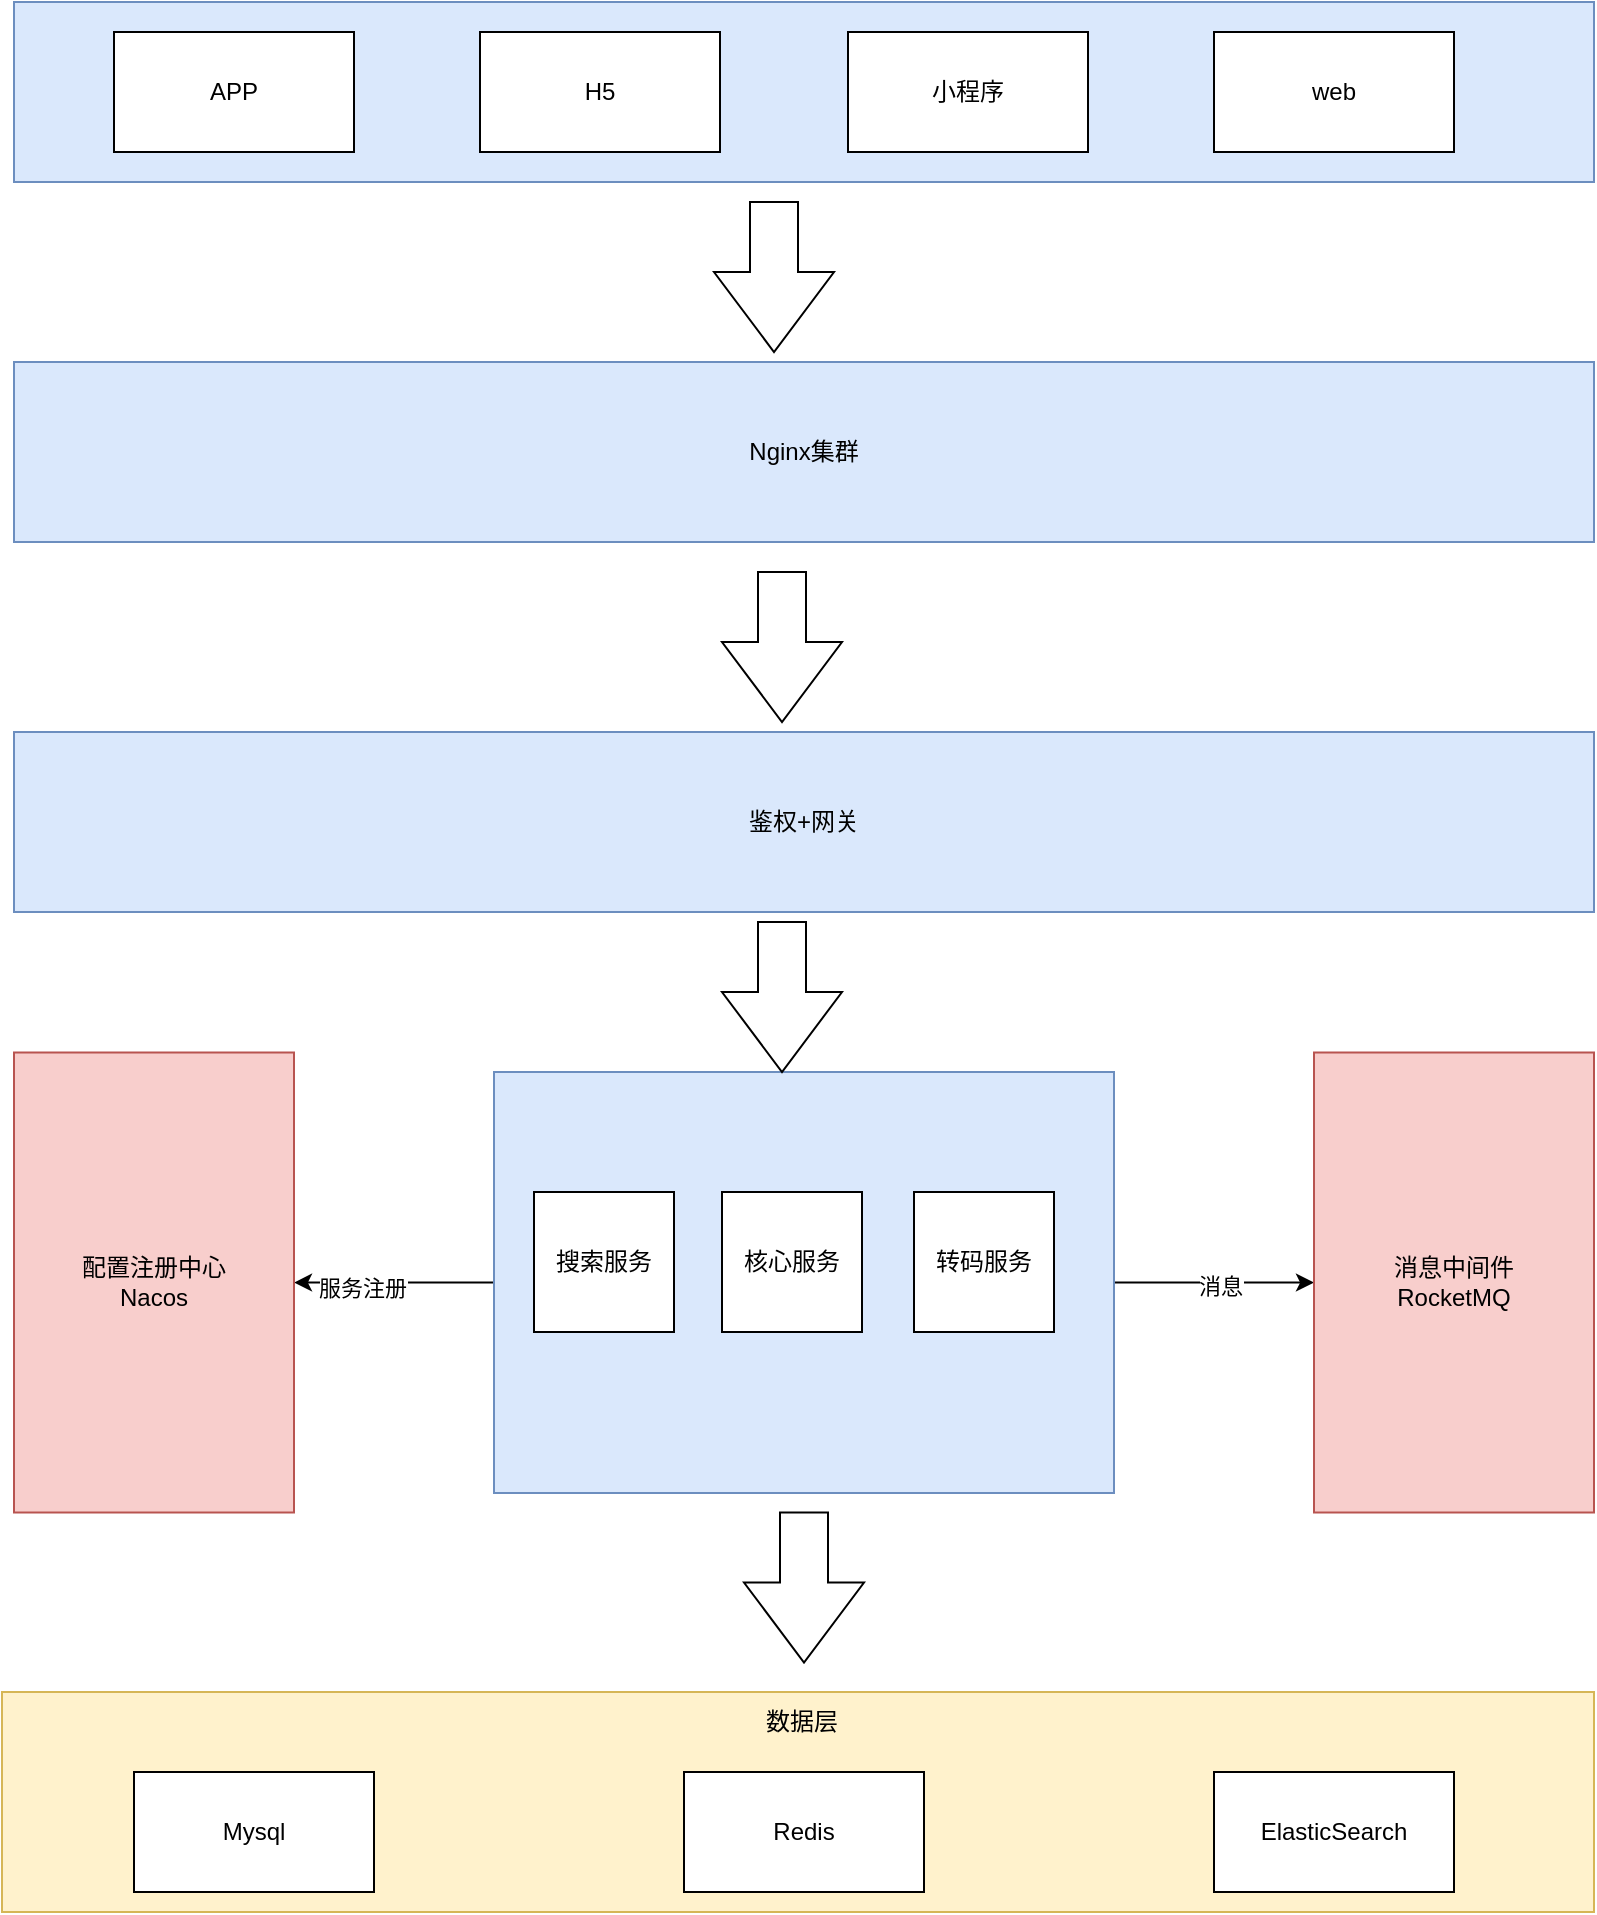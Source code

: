 <mxfile version="21.1.2" type="github">
  <diagram name="第 1 页" id="_a4S-tATns31d3K14dym">
    <mxGraphModel dx="1194" dy="741" grid="0" gridSize="10" guides="1" tooltips="1" connect="1" arrows="1" fold="1" page="1" pageScale="1" pageWidth="827" pageHeight="1169" math="0" shadow="0">
      <root>
        <mxCell id="0" />
        <mxCell id="1" parent="0" />
        <mxCell id="shC-7DDleoFec8rbtkZp-5" value="" style="rounded=0;whiteSpace=wrap;html=1;fillColor=#dae8fc;strokeColor=#6c8ebf;" vertex="1" parent="1">
          <mxGeometry x="30" y="35" width="790" height="90" as="geometry" />
        </mxCell>
        <mxCell id="shC-7DDleoFec8rbtkZp-1" value="APP" style="rounded=0;whiteSpace=wrap;html=1;" vertex="1" parent="1">
          <mxGeometry x="80" y="50" width="120" height="60" as="geometry" />
        </mxCell>
        <mxCell id="shC-7DDleoFec8rbtkZp-2" value="H5" style="rounded=0;whiteSpace=wrap;html=1;" vertex="1" parent="1">
          <mxGeometry x="263" y="50" width="120" height="60" as="geometry" />
        </mxCell>
        <mxCell id="shC-7DDleoFec8rbtkZp-3" value="小程序" style="rounded=0;whiteSpace=wrap;html=1;" vertex="1" parent="1">
          <mxGeometry x="447" y="50" width="120" height="60" as="geometry" />
        </mxCell>
        <mxCell id="shC-7DDleoFec8rbtkZp-4" value="web" style="rounded=0;whiteSpace=wrap;html=1;" vertex="1" parent="1">
          <mxGeometry x="630" y="50" width="120" height="60" as="geometry" />
        </mxCell>
        <mxCell id="shC-7DDleoFec8rbtkZp-6" value="Nginx集群" style="rounded=0;whiteSpace=wrap;html=1;fillColor=#dae8fc;strokeColor=#6c8ebf;" vertex="1" parent="1">
          <mxGeometry x="30" y="215" width="790" height="90" as="geometry" />
        </mxCell>
        <mxCell id="shC-7DDleoFec8rbtkZp-9" value="" style="html=1;shadow=0;dashed=0;align=center;verticalAlign=middle;shape=mxgraph.arrows2.arrow;dy=0.6;dx=40;direction=south;notch=0;" vertex="1" parent="1">
          <mxGeometry x="380" y="135" width="60" height="75" as="geometry" />
        </mxCell>
        <mxCell id="shC-7DDleoFec8rbtkZp-10" value="鉴权+网关" style="rounded=0;whiteSpace=wrap;html=1;fillColor=#dae8fc;strokeColor=#6c8ebf;" vertex="1" parent="1">
          <mxGeometry x="30" y="400" width="790" height="90" as="geometry" />
        </mxCell>
        <mxCell id="shC-7DDleoFec8rbtkZp-28" value="" style="edgeStyle=orthogonalEdgeStyle;rounded=0;orthogonalLoop=1;jettySize=auto;html=1;" edge="1" parent="1" source="shC-7DDleoFec8rbtkZp-11" target="shC-7DDleoFec8rbtkZp-22">
          <mxGeometry relative="1" as="geometry" />
        </mxCell>
        <mxCell id="shC-7DDleoFec8rbtkZp-38" value="服务注册" style="edgeLabel;html=1;align=center;verticalAlign=middle;resizable=0;points=[];" vertex="1" connectable="0" parent="shC-7DDleoFec8rbtkZp-28">
          <mxGeometry x="0.318" y="2" relative="1" as="geometry">
            <mxPoint as="offset" />
          </mxGeometry>
        </mxCell>
        <mxCell id="shC-7DDleoFec8rbtkZp-40" value="" style="edgeStyle=orthogonalEdgeStyle;rounded=0;orthogonalLoop=1;jettySize=auto;html=1;" edge="1" parent="1" source="shC-7DDleoFec8rbtkZp-11" target="shC-7DDleoFec8rbtkZp-18">
          <mxGeometry relative="1" as="geometry" />
        </mxCell>
        <mxCell id="shC-7DDleoFec8rbtkZp-42" value="消息" style="edgeLabel;html=1;align=center;verticalAlign=middle;resizable=0;points=[];" vertex="1" connectable="0" parent="shC-7DDleoFec8rbtkZp-40">
          <mxGeometry x="0.06" y="-1" relative="1" as="geometry">
            <mxPoint as="offset" />
          </mxGeometry>
        </mxCell>
        <mxCell id="shC-7DDleoFec8rbtkZp-11" value="" style="rounded=0;whiteSpace=wrap;html=1;fillColor=#dae8fc;strokeColor=#6c8ebf;" vertex="1" parent="1">
          <mxGeometry x="270" y="570" width="310" height="210.5" as="geometry" />
        </mxCell>
        <mxCell id="shC-7DDleoFec8rbtkZp-12" value="核心服务" style="whiteSpace=wrap;html=1;aspect=fixed;" vertex="1" parent="1">
          <mxGeometry x="384" y="630" width="70" height="70" as="geometry" />
        </mxCell>
        <mxCell id="shC-7DDleoFec8rbtkZp-13" value="搜索服务" style="whiteSpace=wrap;html=1;aspect=fixed;" vertex="1" parent="1">
          <mxGeometry x="290" y="630" width="70" height="70" as="geometry" />
        </mxCell>
        <mxCell id="shC-7DDleoFec8rbtkZp-14" value="转码服务" style="whiteSpace=wrap;html=1;aspect=fixed;" vertex="1" parent="1">
          <mxGeometry x="480" y="630" width="70" height="70" as="geometry" />
        </mxCell>
        <mxCell id="shC-7DDleoFec8rbtkZp-15" style="edgeStyle=orthogonalEdgeStyle;rounded=0;orthogonalLoop=1;jettySize=auto;html=1;exitX=0.5;exitY=1;exitDx=0;exitDy=0;" edge="1" parent="1" source="shC-7DDleoFec8rbtkZp-11" target="shC-7DDleoFec8rbtkZp-11">
          <mxGeometry relative="1" as="geometry" />
        </mxCell>
        <mxCell id="shC-7DDleoFec8rbtkZp-18" value="消息中间件&lt;br&gt;RocketMQ" style="rounded=0;whiteSpace=wrap;html=1;fillColor=#f8cecc;strokeColor=#b85450;" vertex="1" parent="1">
          <mxGeometry x="680" y="560.25" width="140" height="230" as="geometry" />
        </mxCell>
        <mxCell id="shC-7DDleoFec8rbtkZp-22" value="配置注册中心&lt;br&gt;Nacos" style="rounded=0;whiteSpace=wrap;html=1;fillColor=#f8cecc;strokeColor=#b85450;" vertex="1" parent="1">
          <mxGeometry x="30" y="560.25" width="140" height="230" as="geometry" />
        </mxCell>
        <mxCell id="shC-7DDleoFec8rbtkZp-23" value="" style="html=1;shadow=0;dashed=0;align=center;verticalAlign=middle;shape=mxgraph.arrows2.arrow;dy=0.6;dx=40;direction=south;notch=0;" vertex="1" parent="1">
          <mxGeometry x="384" y="320" width="60" height="75" as="geometry" />
        </mxCell>
        <mxCell id="shC-7DDleoFec8rbtkZp-45" value="" style="html=1;shadow=0;dashed=0;align=center;verticalAlign=middle;shape=mxgraph.arrows2.arrow;dy=0.6;dx=40;direction=south;notch=0;" vertex="1" parent="1">
          <mxGeometry x="384" y="495" width="60" height="75" as="geometry" />
        </mxCell>
        <mxCell id="shC-7DDleoFec8rbtkZp-46" value="" style="rounded=0;whiteSpace=wrap;html=1;fillColor=#fff2cc;strokeColor=#d6b656;" vertex="1" parent="1">
          <mxGeometry x="24" y="880" width="796" height="110" as="geometry" />
        </mxCell>
        <mxCell id="shC-7DDleoFec8rbtkZp-47" value="Mysql" style="rounded=0;whiteSpace=wrap;html=1;" vertex="1" parent="1">
          <mxGeometry x="90" y="920" width="120" height="60" as="geometry" />
        </mxCell>
        <mxCell id="shC-7DDleoFec8rbtkZp-48" value="Redis" style="rounded=0;whiteSpace=wrap;html=1;" vertex="1" parent="1">
          <mxGeometry x="365" y="920" width="120" height="60" as="geometry" />
        </mxCell>
        <mxCell id="shC-7DDleoFec8rbtkZp-49" value="ElasticSearch" style="rounded=0;whiteSpace=wrap;html=1;" vertex="1" parent="1">
          <mxGeometry x="630" y="920" width="120" height="60" as="geometry" />
        </mxCell>
        <mxCell id="shC-7DDleoFec8rbtkZp-50" value="" style="html=1;shadow=0;dashed=0;align=center;verticalAlign=middle;shape=mxgraph.arrows2.arrow;dy=0.6;dx=40;direction=south;notch=0;" vertex="1" parent="1">
          <mxGeometry x="395" y="790.25" width="60" height="75" as="geometry" />
        </mxCell>
        <mxCell id="shC-7DDleoFec8rbtkZp-51" value="数据层" style="text;html=1;strokeColor=none;fillColor=none;align=center;verticalAlign=middle;whiteSpace=wrap;rounded=0;" vertex="1" parent="1">
          <mxGeometry x="394" y="880" width="60" height="30" as="geometry" />
        </mxCell>
      </root>
    </mxGraphModel>
  </diagram>
</mxfile>
